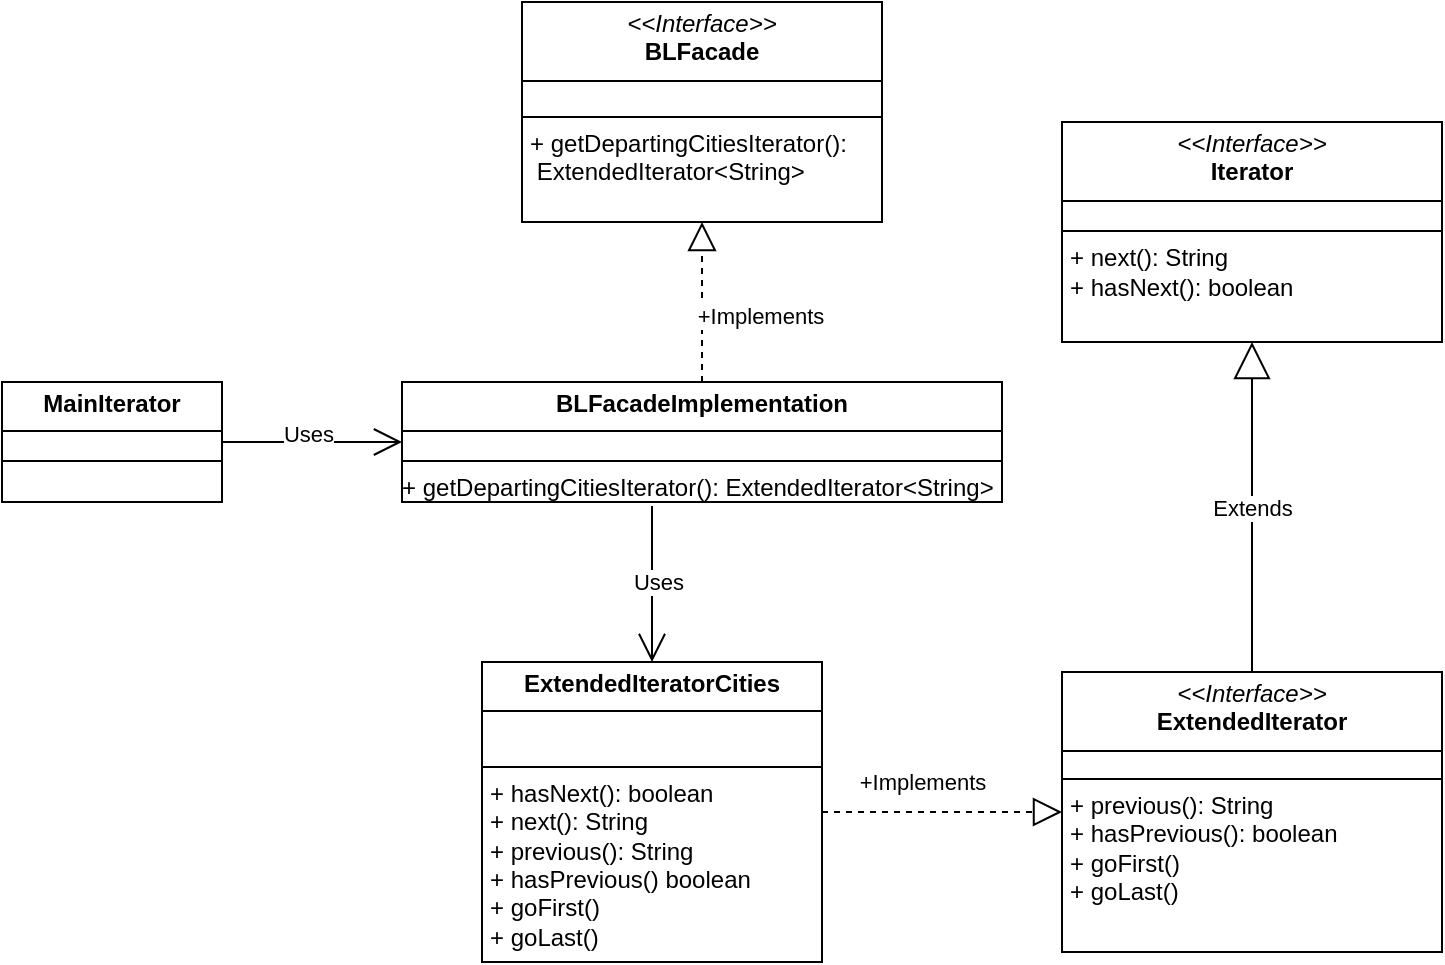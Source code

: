 <mxfile version="24.8.4">
  <diagram id="C5RBs43oDa-KdzZeNtuy" name="Page-1">
    <mxGraphModel dx="1156" dy="565" grid="1" gridSize="10" guides="1" tooltips="1" connect="1" arrows="1" fold="1" page="1" pageScale="1" pageWidth="827" pageHeight="1169" math="0" shadow="0">
      <root>
        <mxCell id="WIyWlLk6GJQsqaUBKTNV-0" />
        <mxCell id="WIyWlLk6GJQsqaUBKTNV-1" parent="WIyWlLk6GJQsqaUBKTNV-0" />
        <mxCell id="CYpKj6yqZVh6h_fS4OhR-0" value="&lt;p style=&quot;margin:0px;margin-top:4px;text-align:center;&quot;&gt;&lt;b&gt;MainIterator&lt;/b&gt;&lt;/p&gt;&lt;hr size=&quot;1&quot; style=&quot;border-style:solid;&quot;&gt;&lt;div style=&quot;height:2px;&quot;&gt;&lt;/div&gt;&lt;hr size=&quot;1&quot; style=&quot;border-style:solid;&quot;&gt;&lt;div style=&quot;height:2px;&quot;&gt;&lt;/div&gt;" style="verticalAlign=top;align=left;overflow=fill;html=1;whiteSpace=wrap;" vertex="1" parent="WIyWlLk6GJQsqaUBKTNV-1">
          <mxGeometry x="20" y="330" width="110" height="60" as="geometry" />
        </mxCell>
        <mxCell id="CYpKj6yqZVh6h_fS4OhR-2" value="&lt;p style=&quot;margin:0px;margin-top:4px;text-align:center;&quot;&gt;&lt;b&gt;BLFacadeImplementation&lt;/b&gt;&lt;/p&gt;&lt;hr size=&quot;1&quot; style=&quot;border-style:solid;&quot;&gt;&lt;div style=&quot;height:2px;&quot;&gt;&lt;/div&gt;&lt;hr size=&quot;1&quot; style=&quot;border-style:solid;&quot;&gt;&lt;div style=&quot;height:2px;&quot;&gt;+&amp;nbsp;getDepartingCitiesIterator():&amp;nbsp;ExtendedIterator&amp;lt;String&amp;gt;&lt;/div&gt;" style="verticalAlign=top;align=left;overflow=fill;html=1;whiteSpace=wrap;" vertex="1" parent="WIyWlLk6GJQsqaUBKTNV-1">
          <mxGeometry x="220" y="330" width="300" height="60" as="geometry" />
        </mxCell>
        <mxCell id="CYpKj6yqZVh6h_fS4OhR-3" value="&lt;p style=&quot;margin:0px;margin-top:4px;text-align:center;&quot;&gt;&lt;b&gt;ExtendedIteratorCities&lt;/b&gt;&lt;/p&gt;&lt;hr size=&quot;1&quot; style=&quot;border-style:solid;&quot;&gt;&lt;p style=&quot;margin:0px;margin-left:4px;&quot;&gt;&lt;br&gt;&lt;/p&gt;&lt;hr size=&quot;1&quot; style=&quot;border-style:solid;&quot;&gt;&lt;p style=&quot;margin:0px;margin-left:4px;&quot;&gt;+ hasNext(): boolean&lt;/p&gt;&lt;p style=&quot;margin:0px;margin-left:4px;&quot;&gt;+&amp;nbsp;next(): String&lt;/p&gt;&lt;p style=&quot;margin:0px;margin-left:4px;&quot;&gt;+&amp;nbsp;previous(): String&lt;/p&gt;&lt;p style=&quot;margin:0px;margin-left:4px;&quot;&gt;+&amp;nbsp;hasPrevious() boolean&lt;/p&gt;&lt;p style=&quot;margin:0px;margin-left:4px;&quot;&gt;+ goFirst()&lt;/p&gt;&lt;p style=&quot;margin:0px;margin-left:4px;&quot;&gt;+&amp;nbsp;goLast()&lt;/p&gt;" style="verticalAlign=top;align=left;overflow=fill;html=1;whiteSpace=wrap;" vertex="1" parent="WIyWlLk6GJQsqaUBKTNV-1">
          <mxGeometry x="260" y="470" width="170" height="150" as="geometry" />
        </mxCell>
        <mxCell id="CYpKj6yqZVh6h_fS4OhR-4" value="&lt;p style=&quot;margin:0px;margin-top:4px;text-align:center;&quot;&gt;&lt;i&gt;&amp;lt;&amp;lt;Interface&amp;gt;&amp;gt;&lt;/i&gt;&lt;br&gt;&lt;b&gt;ExtendedIterator&lt;/b&gt;&lt;/p&gt;&lt;hr size=&quot;1&quot; style=&quot;border-style:solid;&quot;&gt;&lt;p style=&quot;margin: 0px 0px 0px 4px; font-size: 1px;&quot;&gt;&lt;br&gt;&lt;/p&gt;&lt;hr size=&quot;1&quot; style=&quot;border-style:solid;&quot;&gt;&lt;p style=&quot;margin:0px;margin-left:4px;&quot;&gt;+ previous(): String&lt;br&gt;+ hasPrevious(): boolean&lt;/p&gt;&lt;p style=&quot;margin:0px;margin-left:4px;&quot;&gt;+ goFirst()&lt;/p&gt;&lt;p style=&quot;margin:0px;margin-left:4px;&quot;&gt;+ goLast()&lt;/p&gt;" style="verticalAlign=top;align=left;overflow=fill;html=1;whiteSpace=wrap;" vertex="1" parent="WIyWlLk6GJQsqaUBKTNV-1">
          <mxGeometry x="550" y="475" width="190" height="140" as="geometry" />
        </mxCell>
        <mxCell id="CYpKj6yqZVh6h_fS4OhR-5" value="&lt;p style=&quot;margin:0px;margin-top:4px;text-align:center;&quot;&gt;&lt;i&gt;&amp;lt;&amp;lt;Interface&amp;gt;&amp;gt;&lt;/i&gt;&lt;br&gt;&lt;b&gt;Iterator&lt;/b&gt;&lt;/p&gt;&lt;hr size=&quot;1&quot; style=&quot;border-style:solid;&quot;&gt;&lt;p style=&quot;margin: 0px 0px 0px 4px; font-size: 2px;&quot;&gt;&lt;br&gt;&lt;/p&gt;&lt;hr size=&quot;1&quot; style=&quot;border-style:solid;&quot;&gt;&lt;p style=&quot;margin:0px;margin-left:4px;&quot;&gt;+ next(): String&lt;br&gt;+ hasNext(): boolean&lt;/p&gt;" style="verticalAlign=top;align=left;overflow=fill;html=1;whiteSpace=wrap;" vertex="1" parent="WIyWlLk6GJQsqaUBKTNV-1">
          <mxGeometry x="550" y="200" width="190" height="110" as="geometry" />
        </mxCell>
        <mxCell id="CYpKj6yqZVh6h_fS4OhR-6" value="&lt;p style=&quot;margin:0px;margin-top:4px;text-align:center;&quot;&gt;&lt;i&gt;&amp;lt;&amp;lt;Interface&amp;gt;&amp;gt;&lt;/i&gt;&lt;br&gt;&lt;b&gt;BLFacade&lt;/b&gt;&lt;/p&gt;&lt;hr size=&quot;1&quot; style=&quot;border-style:solid;&quot;&gt;&lt;p style=&quot;margin: 0px 0px 0px 4px; font-size: 4px;&quot;&gt;&lt;br&gt;&lt;/p&gt;&lt;hr size=&quot;1&quot; style=&quot;border-style:solid;&quot;&gt;&lt;p style=&quot;margin:0px;margin-left:4px;&quot;&gt;+ getDepartingCitiesIterator(): &amp;nbsp;ExtendedIterator&amp;lt;String&amp;gt;&lt;br&gt;&lt;br&gt;&lt;/p&gt;" style="verticalAlign=top;align=left;overflow=fill;html=1;whiteSpace=wrap;" vertex="1" parent="WIyWlLk6GJQsqaUBKTNV-1">
          <mxGeometry x="280" y="140" width="180" height="110" as="geometry" />
        </mxCell>
        <mxCell id="CYpKj6yqZVh6h_fS4OhR-7" value="Extends" style="endArrow=block;endSize=16;endFill=0;html=1;rounded=0;entryX=0.5;entryY=1;entryDx=0;entryDy=0;exitX=0.5;exitY=0;exitDx=0;exitDy=0;" edge="1" parent="WIyWlLk6GJQsqaUBKTNV-1" source="CYpKj6yqZVh6h_fS4OhR-4" target="CYpKj6yqZVh6h_fS4OhR-5">
          <mxGeometry width="160" relative="1" as="geometry">
            <mxPoint x="330" y="400" as="sourcePoint" />
            <mxPoint x="490" y="400" as="targetPoint" />
          </mxGeometry>
        </mxCell>
        <mxCell id="CYpKj6yqZVh6h_fS4OhR-8" value="" style="endArrow=block;dashed=1;endFill=0;endSize=12;html=1;rounded=0;entryX=0;entryY=0.5;entryDx=0;entryDy=0;exitX=1;exitY=0.5;exitDx=0;exitDy=0;" edge="1" parent="WIyWlLk6GJQsqaUBKTNV-1" source="CYpKj6yqZVh6h_fS4OhR-3" target="CYpKj6yqZVh6h_fS4OhR-4">
          <mxGeometry width="160" relative="1" as="geometry">
            <mxPoint x="330" y="400" as="sourcePoint" />
            <mxPoint x="490" y="400" as="targetPoint" />
          </mxGeometry>
        </mxCell>
        <mxCell id="CYpKj6yqZVh6h_fS4OhR-9" value="" style="endArrow=block;dashed=1;endFill=0;endSize=12;html=1;rounded=0;exitX=0.5;exitY=0;exitDx=0;exitDy=0;" edge="1" parent="WIyWlLk6GJQsqaUBKTNV-1" source="CYpKj6yqZVh6h_fS4OhR-2" target="CYpKj6yqZVh6h_fS4OhR-6">
          <mxGeometry width="160" relative="1" as="geometry">
            <mxPoint x="390" y="525" as="sourcePoint" />
            <mxPoint x="520" y="510" as="targetPoint" />
          </mxGeometry>
        </mxCell>
        <mxCell id="CYpKj6yqZVh6h_fS4OhR-12" value="+Implements" style="edgeLabel;html=1;align=center;verticalAlign=middle;resizable=0;points=[];" vertex="1" connectable="0" parent="CYpKj6yqZVh6h_fS4OhR-9">
          <mxGeometry x="0.092" y="2" relative="1" as="geometry">
            <mxPoint x="31" y="10" as="offset" />
          </mxGeometry>
        </mxCell>
        <mxCell id="CYpKj6yqZVh6h_fS4OhR-10" value="" style="endArrow=open;endFill=1;endSize=12;html=1;rounded=0;" edge="1" parent="WIyWlLk6GJQsqaUBKTNV-1" target="CYpKj6yqZVh6h_fS4OhR-3">
          <mxGeometry width="160" relative="1" as="geometry">
            <mxPoint x="345" y="392" as="sourcePoint" />
            <mxPoint x="490" y="400" as="targetPoint" />
          </mxGeometry>
        </mxCell>
        <mxCell id="CYpKj6yqZVh6h_fS4OhR-11" value="Uses" style="edgeLabel;html=1;align=center;verticalAlign=middle;resizable=0;points=[];" vertex="1" connectable="0" parent="CYpKj6yqZVh6h_fS4OhR-10">
          <mxGeometry x="-0.021" y="4" relative="1" as="geometry">
            <mxPoint x="-1" as="offset" />
          </mxGeometry>
        </mxCell>
        <mxCell id="CYpKj6yqZVh6h_fS4OhR-13" value="+Implements" style="edgeLabel;html=1;align=center;verticalAlign=middle;resizable=0;points=[];" vertex="1" connectable="0" parent="WIyWlLk6GJQsqaUBKTNV-1">
          <mxGeometry x="479.998" y="529.998" as="geometry" />
        </mxCell>
        <mxCell id="CYpKj6yqZVh6h_fS4OhR-14" value="" style="endArrow=open;endFill=1;endSize=12;html=1;rounded=0;exitX=1;exitY=0.5;exitDx=0;exitDy=0;" edge="1" parent="WIyWlLk6GJQsqaUBKTNV-1" source="CYpKj6yqZVh6h_fS4OhR-0" target="CYpKj6yqZVh6h_fS4OhR-2">
          <mxGeometry width="160" relative="1" as="geometry">
            <mxPoint x="300" y="393" as="sourcePoint" />
            <mxPoint x="307" y="480" as="targetPoint" />
          </mxGeometry>
        </mxCell>
        <mxCell id="CYpKj6yqZVh6h_fS4OhR-15" value="Uses" style="edgeLabel;html=1;align=center;verticalAlign=middle;resizable=0;points=[];" vertex="1" connectable="0" parent="CYpKj6yqZVh6h_fS4OhR-14">
          <mxGeometry x="-0.021" y="4" relative="1" as="geometry">
            <mxPoint x="-1" as="offset" />
          </mxGeometry>
        </mxCell>
      </root>
    </mxGraphModel>
  </diagram>
</mxfile>
